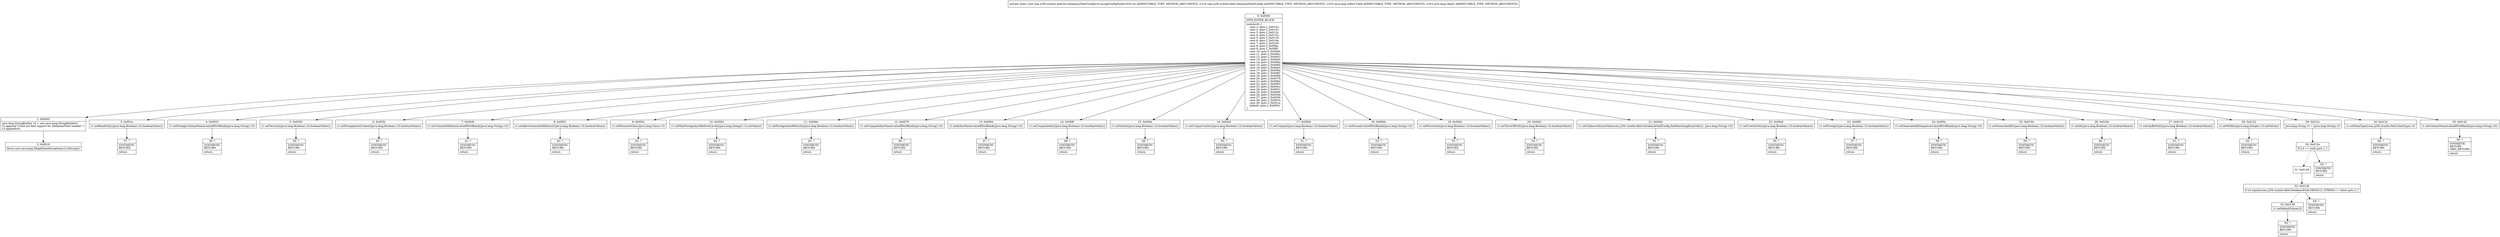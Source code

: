 digraph "CFG forcom.j256.ormlite.android.DatabaseTableConfigUtil.assignConfigField(ILcom\/j256\/ormlite\/field\/DatabaseFieldConfig;Ljava\/lang\/reflect\/Field;Ljava\/lang\/Object;)V" {
Node_0 [shape=record,label="{0\:\ 0x0000|MTH_ENTER_BLOCK\l|switch(r0) \{\l    case 1: goto L_0x0142;\l    case 2: goto L_0x013c;\l    case 3: goto L_0x012c;\l    case 4: goto L_0x0122;\l    case 5: goto L_0x0118;\l    case 6: goto L_0x010e;\l    case 7: goto L_0x0104;\l    case 8: goto L_0x00fa;\l    case 9: goto L_0x00f0;\l    case 10: goto L_0x00e6;\l    case 11: goto L_0x00dc;\l    case 12: goto L_0x00d1;\l    case 13: goto L_0x00c6;\l    case 14: goto L_0x00bb;\l    case 15: goto L_0x00b0;\l    case 16: goto L_0x00a5;\l    case 17: goto L_0x009a;\l    case 18: goto L_0x008f;\l    case 19: goto L_0x0084;\l    case 20: goto L_0x0079;\l    case 21: goto L_0x006e;\l    case 22: goto L_0x0063;\l    case 23: goto L_0x005c;\l    case 24: goto L_0x0051;\l    case 25: goto L_0x0046;\l    case 26: goto L_0x003b;\l    case 27: goto L_0x0030;\l    case 28: goto L_0x0025;\l    case 29: goto L_0x001a;\l    default: goto L_0x0003;\l\}\l}"];
Node_1 [shape=record,label="{1\:\ 0x0003|java.lang.StringBuilder r2 = new java.lang.StringBuilder()\lr2.append(\"Could not find support for DatabaseField number \")\lr2.append(r0)\l}"];
Node_2 [shape=record,label="{2\:\ 0x0019|throw new java.lang.IllegalStateException(r2.toString())\l}"];
Node_3 [shape=record,label="{3\:\ 0x001a|r1.setReadOnly(((java.lang.Boolean) r3).booleanValue())\l}"];
Node_4 [shape=record,label="{4\:\ 0x0025|r1.setForeignColumnName(valueIfNotBlank((java.lang.String) r3))\l}"];
Node_5 [shape=record,label="{5\:\ 0x0030|r1.setVersion(((java.lang.Boolean) r3).booleanValue())\l}"];
Node_6 [shape=record,label="{6\:\ 0x003b|r1.setForeignAutoCreate(((java.lang.Boolean) r3).booleanValue())\l}"];
Node_7 [shape=record,label="{7\:\ 0x0046|r1.setColumnDefinition(valueIfNotBlank((java.lang.String) r3))\l}"];
Node_8 [shape=record,label="{8\:\ 0x0051|r1.setAllowGeneratedIdInsert(((java.lang.Boolean) r3).booleanValue())\l}"];
Node_9 [shape=record,label="{9\:\ 0x005c|r1.setPersisterClass((java.lang.Class) r3)\l}"];
Node_10 [shape=record,label="{10\:\ 0x0063|r1.setMaxForeignAutoRefreshLevel(((java.lang.Integer) r3).intValue())\l}"];
Node_11 [shape=record,label="{11\:\ 0x006e|r1.setForeignAutoRefresh(((java.lang.Boolean) r3).booleanValue())\l}"];
Node_12 [shape=record,label="{12\:\ 0x0079|r1.setUniqueIndexName(valueIfNotBlank((java.lang.String) r3))\l}"];
Node_13 [shape=record,label="{13\:\ 0x0084|r1.setIndexName(valueIfNotBlank((java.lang.String) r3))\l}"];
Node_14 [shape=record,label="{14\:\ 0x008f|r1.setUniqueIndex(((java.lang.Boolean) r3).booleanValue())\l}"];
Node_15 [shape=record,label="{15\:\ 0x009a|r1.setIndex(((java.lang.Boolean) r3).booleanValue())\l}"];
Node_16 [shape=record,label="{16\:\ 0x00a5|r1.setUniqueCombo(((java.lang.Boolean) r3).booleanValue())\l}"];
Node_17 [shape=record,label="{17\:\ 0x00b0|r1.setUnique(((java.lang.Boolean) r3).booleanValue())\l}"];
Node_18 [shape=record,label="{18\:\ 0x00bb|r1.setFormat(valueIfNotBlank((java.lang.String) r3))\l}"];
Node_19 [shape=record,label="{19\:\ 0x00c6|r1.setPersisted(((java.lang.Boolean) r3).booleanValue())\l}"];
Node_20 [shape=record,label="{20\:\ 0x00d1|r1.setThrowIfNull(((java.lang.Boolean) r3).booleanValue())\l}"];
Node_21 [shape=record,label="{21\:\ 0x00dc|r1.setUnknownEnumValue(com.j256.ormlite.field.DatabaseFieldConfig.findMatchingEnumVal(r2, (java.lang.String) r3))\l}"];
Node_22 [shape=record,label="{22\:\ 0x00e6|r1.setUseGetSet(((java.lang.Boolean) r3).booleanValue())\l}"];
Node_23 [shape=record,label="{23\:\ 0x00f0|r1.setForeign(((java.lang.Boolean) r3).booleanValue())\l}"];
Node_24 [shape=record,label="{24\:\ 0x00fa|r1.setGeneratedIdSequence(valueIfNotBlank((java.lang.String) r3))\l}"];
Node_25 [shape=record,label="{25\:\ 0x0104|r1.setGeneratedId(((java.lang.Boolean) r3).booleanValue())\l}"];
Node_26 [shape=record,label="{26\:\ 0x010e|r1.setId(((java.lang.Boolean) r3).booleanValue())\l}"];
Node_27 [shape=record,label="{27\:\ 0x0118|r1.setCanBeNull(((java.lang.Boolean) r3).booleanValue())\l}"];
Node_28 [shape=record,label="{28\:\ 0x0122|r1.setWidth(((java.lang.Integer) r3).intValue())\l}"];
Node_29 [shape=record,label="{29\:\ 0x012c|java.lang.String r3 = (java.lang.String) r3\l}"];
Node_30 [shape=record,label="{30\:\ 0x012e|if (r3 == null) goto L_?\l}"];
Node_31 [shape=record,label="{31\:\ 0x0130}"];
Node_32 [shape=record,label="{32\:\ 0x0136|if (r3.equals(com.j256.ormlite.field.DatabaseField.DEFAULT_STRING) != false) goto L_?\l}"];
Node_33 [shape=record,label="{33\:\ 0x0138|r1.setDefaultValue(r3)\l}"];
Node_34 [shape=record,label="{34\:\ 0x013c|r1.setDataType((com.j256.ormlite.field.DataType) r3)\l}"];
Node_35 [shape=record,label="{35\:\ 0x0142|r1.setColumnName(valueIfNotBlank((java.lang.String) r3))\l}"];
Node_36 [shape=record,label="{36\:\ ?|SYNTHETIC\lRETURN\lORIG_RETURN\l|return\l}"];
Node_37 [shape=record,label="{37\:\ ?|SYNTHETIC\lRETURN\l|return\l}"];
Node_38 [shape=record,label="{38\:\ ?|SYNTHETIC\lRETURN\l|return\l}"];
Node_39 [shape=record,label="{39\:\ ?|SYNTHETIC\lRETURN\l|return\l}"];
Node_40 [shape=record,label="{40\:\ ?|SYNTHETIC\lRETURN\l|return\l}"];
Node_41 [shape=record,label="{41\:\ ?|SYNTHETIC\lRETURN\l|return\l}"];
Node_42 [shape=record,label="{42\:\ ?|SYNTHETIC\lRETURN\l|return\l}"];
Node_43 [shape=record,label="{43\:\ ?|SYNTHETIC\lRETURN\l|return\l}"];
Node_44 [shape=record,label="{44\:\ ?|SYNTHETIC\lRETURN\l|return\l}"];
Node_45 [shape=record,label="{45\:\ ?|SYNTHETIC\lRETURN\l|return\l}"];
Node_46 [shape=record,label="{46\:\ ?|SYNTHETIC\lRETURN\l|return\l}"];
Node_47 [shape=record,label="{47\:\ ?|SYNTHETIC\lRETURN\l|return\l}"];
Node_48 [shape=record,label="{48\:\ ?|SYNTHETIC\lRETURN\l|return\l}"];
Node_49 [shape=record,label="{49\:\ ?|SYNTHETIC\lRETURN\l|return\l}"];
Node_50 [shape=record,label="{50\:\ ?|SYNTHETIC\lRETURN\l|return\l}"];
Node_51 [shape=record,label="{51\:\ ?|SYNTHETIC\lRETURN\l|return\l}"];
Node_52 [shape=record,label="{52\:\ ?|SYNTHETIC\lRETURN\l|return\l}"];
Node_53 [shape=record,label="{53\:\ ?|SYNTHETIC\lRETURN\l|return\l}"];
Node_54 [shape=record,label="{54\:\ ?|SYNTHETIC\lRETURN\l|return\l}"];
Node_55 [shape=record,label="{55\:\ ?|SYNTHETIC\lRETURN\l|return\l}"];
Node_56 [shape=record,label="{56\:\ ?|SYNTHETIC\lRETURN\l|return\l}"];
Node_57 [shape=record,label="{57\:\ ?|SYNTHETIC\lRETURN\l|return\l}"];
Node_58 [shape=record,label="{58\:\ ?|SYNTHETIC\lRETURN\l|return\l}"];
Node_59 [shape=record,label="{59\:\ ?|SYNTHETIC\lRETURN\l|return\l}"];
Node_60 [shape=record,label="{60\:\ ?|SYNTHETIC\lRETURN\l|return\l}"];
Node_61 [shape=record,label="{61\:\ ?|SYNTHETIC\lRETURN\l|return\l}"];
Node_62 [shape=record,label="{62\:\ ?|SYNTHETIC\lRETURN\l|return\l}"];
Node_63 [shape=record,label="{63\:\ ?|SYNTHETIC\lRETURN\l|return\l}"];
Node_64 [shape=record,label="{64\:\ ?|SYNTHETIC\lRETURN\l|return\l}"];
Node_65 [shape=record,label="{65\:\ ?|SYNTHETIC\lRETURN\l|return\l}"];
Node_66 [shape=record,label="{66\:\ ?|SYNTHETIC\lRETURN\l|return\l}"];
MethodNode[shape=record,label="{private static void com.j256.ormlite.android.DatabaseTableConfigUtil.assignConfigField((r0v0 int A[IMMUTABLE_TYPE, METHOD_ARGUMENT]), (r1v0 com.j256.ormlite.field.DatabaseFieldConfig A[IMMUTABLE_TYPE, METHOD_ARGUMENT]), (r2v0 java.lang.reflect.Field A[IMMUTABLE_TYPE, METHOD_ARGUMENT]), (r3v0 java.lang.Object A[IMMUTABLE_TYPE, METHOD_ARGUMENT])) }"];
MethodNode -> Node_0;
Node_0 -> Node_1;
Node_0 -> Node_3;
Node_0 -> Node_4;
Node_0 -> Node_5;
Node_0 -> Node_6;
Node_0 -> Node_7;
Node_0 -> Node_8;
Node_0 -> Node_9;
Node_0 -> Node_10;
Node_0 -> Node_11;
Node_0 -> Node_12;
Node_0 -> Node_13;
Node_0 -> Node_14;
Node_0 -> Node_15;
Node_0 -> Node_16;
Node_0 -> Node_17;
Node_0 -> Node_18;
Node_0 -> Node_19;
Node_0 -> Node_20;
Node_0 -> Node_21;
Node_0 -> Node_22;
Node_0 -> Node_23;
Node_0 -> Node_24;
Node_0 -> Node_25;
Node_0 -> Node_26;
Node_0 -> Node_27;
Node_0 -> Node_28;
Node_0 -> Node_29;
Node_0 -> Node_34;
Node_0 -> Node_35;
Node_1 -> Node_2;
Node_3 -> Node_37;
Node_4 -> Node_38;
Node_5 -> Node_39;
Node_6 -> Node_40;
Node_7 -> Node_41;
Node_8 -> Node_42;
Node_9 -> Node_43;
Node_10 -> Node_44;
Node_11 -> Node_45;
Node_12 -> Node_46;
Node_13 -> Node_47;
Node_14 -> Node_48;
Node_15 -> Node_49;
Node_16 -> Node_50;
Node_17 -> Node_51;
Node_18 -> Node_52;
Node_19 -> Node_53;
Node_20 -> Node_54;
Node_21 -> Node_55;
Node_22 -> Node_56;
Node_23 -> Node_57;
Node_24 -> Node_58;
Node_25 -> Node_59;
Node_26 -> Node_60;
Node_27 -> Node_61;
Node_28 -> Node_62;
Node_29 -> Node_30;
Node_30 -> Node_31[style=dashed];
Node_30 -> Node_63;
Node_31 -> Node_32;
Node_32 -> Node_33[style=dashed];
Node_32 -> Node_64;
Node_33 -> Node_65;
Node_34 -> Node_66;
Node_35 -> Node_36;
}

